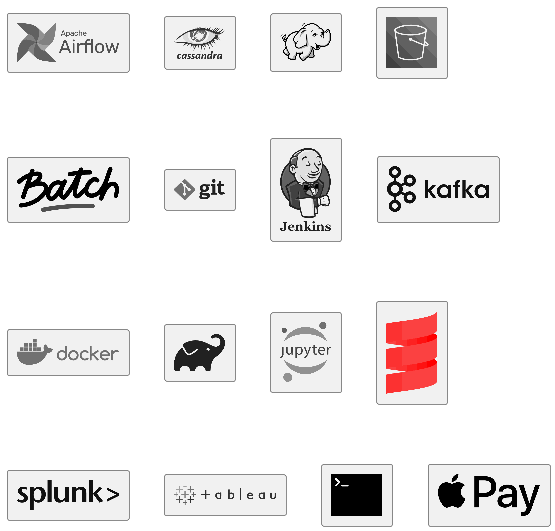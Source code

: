 @startuml
'https://github.com/plantuml-stdlib/gilbarbara-plantuml-sprites/tree/master/pngs
!include <logos/airflow>
!include <logos/cassandra>
!include <logos/java>
!include <logos/hadoop>
!include <logos/aws-s3>
!include <logos/bash>
!include <logos/batch>
!include <logos/git>
!include <logos/jenkins>
!include <logos/kafka>
!include <logos/docker>
!include <logos/gradle>
!include <logos/jupyter>
!include <logos/scala>
!include <logos/splunk>
!include <logos/tableau>
!include <logos/terminal>
!include <logos/apple-pay>

rectangle "<$airflow>"
rectangle "<$cassandra>"
rectangle "<$hadoop>"
rectangle "<$aws-s3>"
rectangle "<$batch>"
rectangle "<$git>"
rectangle "<$jenkins>"
rectangle "<$kafka>"
rectangle "<$docker>"
rectangle "<$gradle>"
rectangle "<$jupyter>"
rectangle "<$scala,color=red>"
rectangle "<$splunk>"
rectangle "<$tableau>"
rectangle "<$terminal>"
rectangle "<$apple-pay>"
@enduml